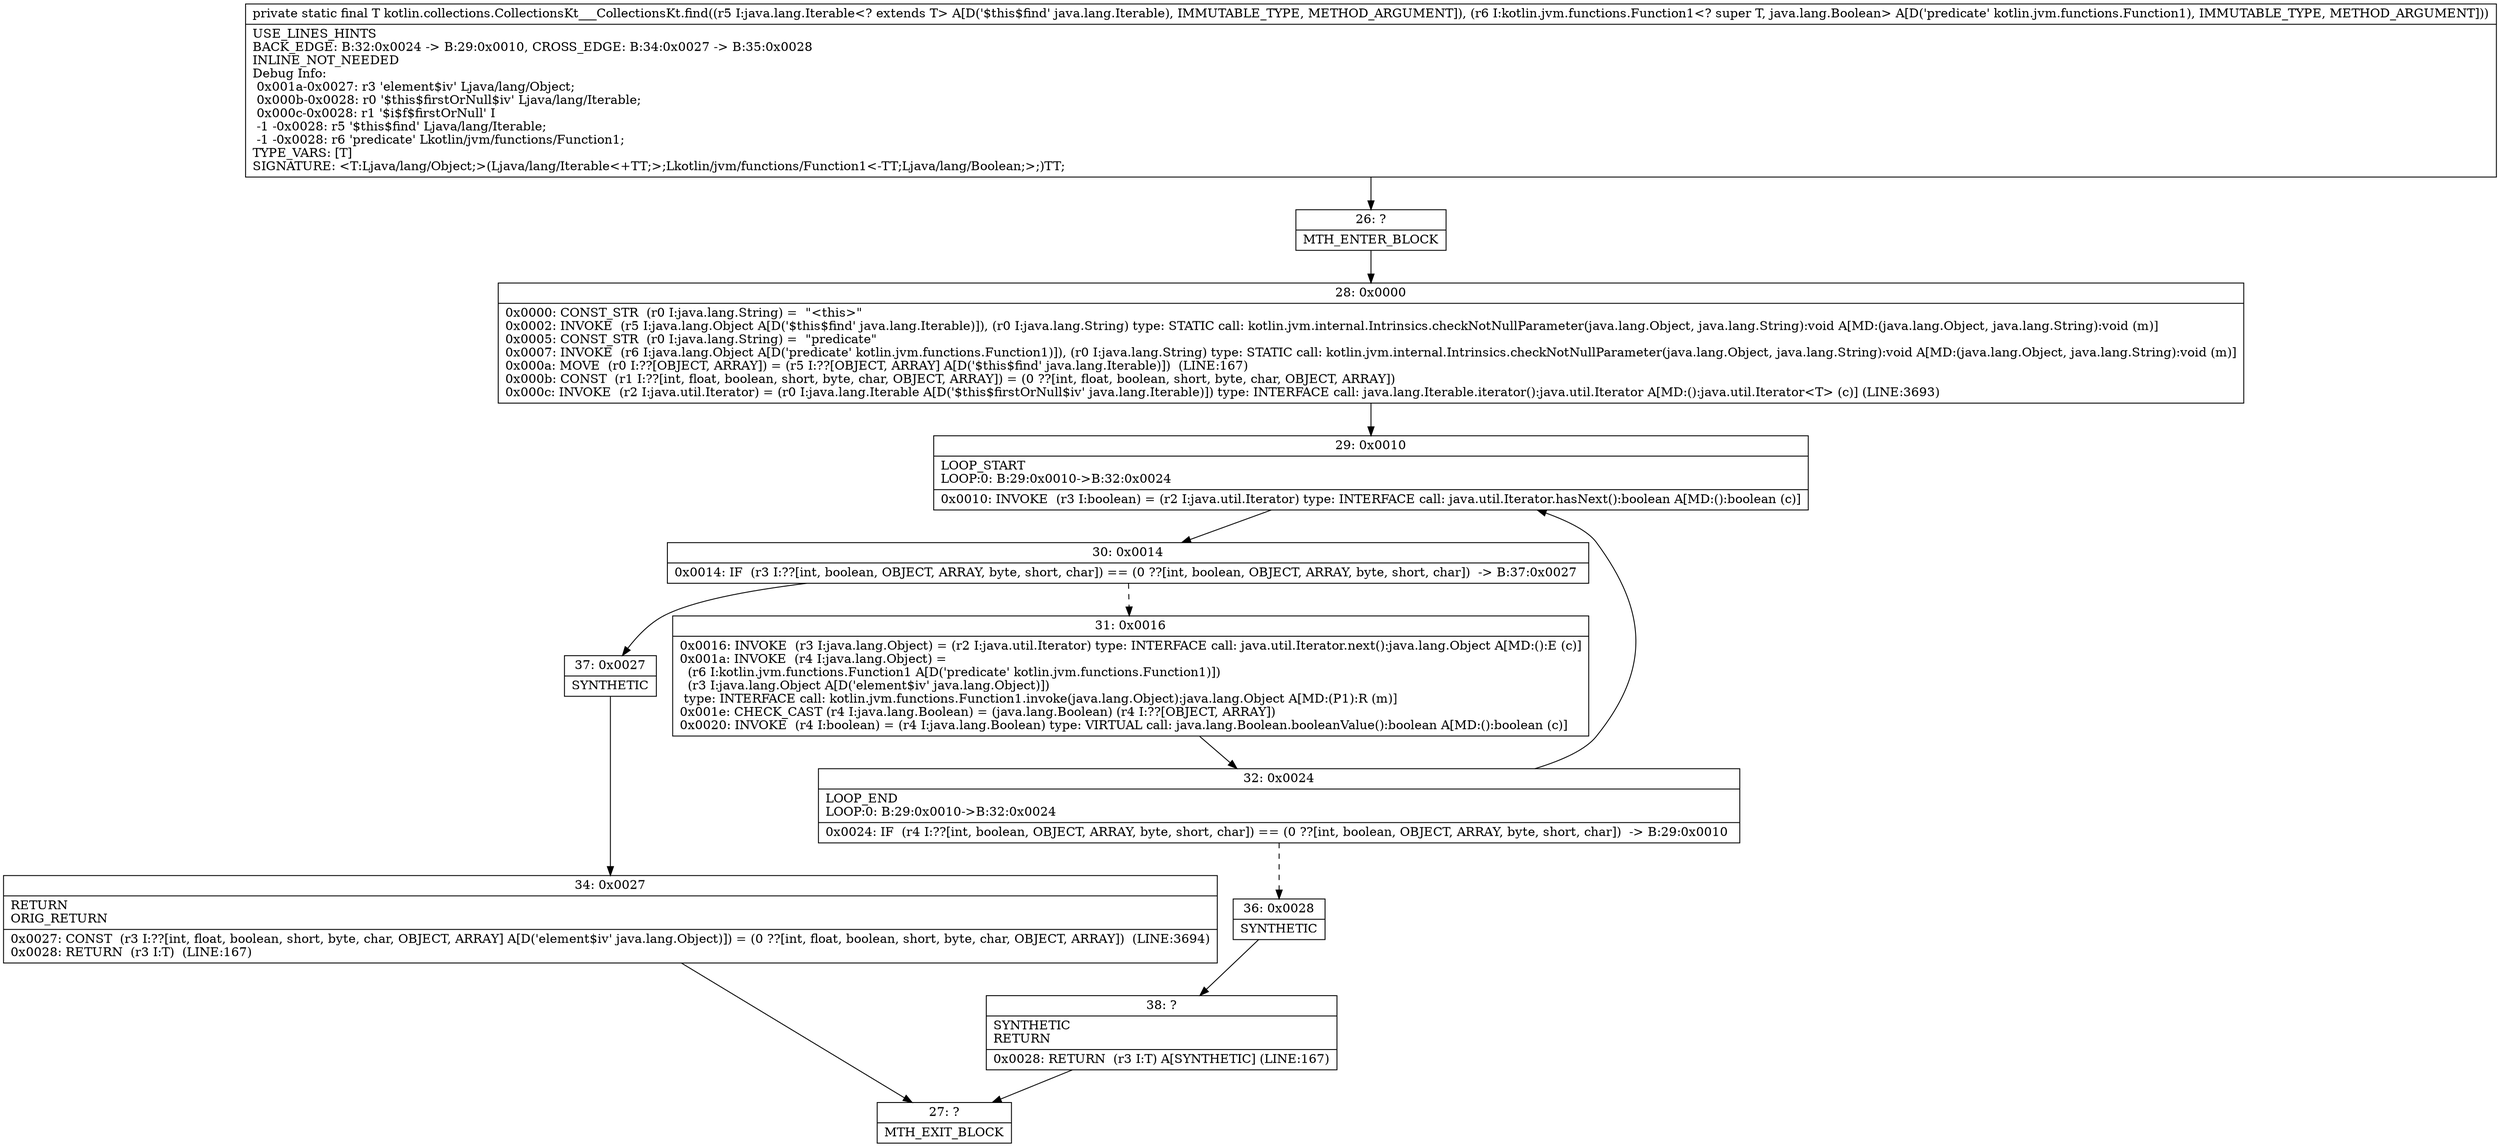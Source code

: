 digraph "CFG forkotlin.collections.CollectionsKt___CollectionsKt.find(Ljava\/lang\/Iterable;Lkotlin\/jvm\/functions\/Function1;)Ljava\/lang\/Object;" {
Node_26 [shape=record,label="{26\:\ ?|MTH_ENTER_BLOCK\l}"];
Node_28 [shape=record,label="{28\:\ 0x0000|0x0000: CONST_STR  (r0 I:java.lang.String) =  \"\<this\>\" \l0x0002: INVOKE  (r5 I:java.lang.Object A[D('$this$find' java.lang.Iterable)]), (r0 I:java.lang.String) type: STATIC call: kotlin.jvm.internal.Intrinsics.checkNotNullParameter(java.lang.Object, java.lang.String):void A[MD:(java.lang.Object, java.lang.String):void (m)]\l0x0005: CONST_STR  (r0 I:java.lang.String) =  \"predicate\" \l0x0007: INVOKE  (r6 I:java.lang.Object A[D('predicate' kotlin.jvm.functions.Function1)]), (r0 I:java.lang.String) type: STATIC call: kotlin.jvm.internal.Intrinsics.checkNotNullParameter(java.lang.Object, java.lang.String):void A[MD:(java.lang.Object, java.lang.String):void (m)]\l0x000a: MOVE  (r0 I:??[OBJECT, ARRAY]) = (r5 I:??[OBJECT, ARRAY] A[D('$this$find' java.lang.Iterable)])  (LINE:167)\l0x000b: CONST  (r1 I:??[int, float, boolean, short, byte, char, OBJECT, ARRAY]) = (0 ??[int, float, boolean, short, byte, char, OBJECT, ARRAY]) \l0x000c: INVOKE  (r2 I:java.util.Iterator) = (r0 I:java.lang.Iterable A[D('$this$firstOrNull$iv' java.lang.Iterable)]) type: INTERFACE call: java.lang.Iterable.iterator():java.util.Iterator A[MD:():java.util.Iterator\<T\> (c)] (LINE:3693)\l}"];
Node_29 [shape=record,label="{29\:\ 0x0010|LOOP_START\lLOOP:0: B:29:0x0010\-\>B:32:0x0024\l|0x0010: INVOKE  (r3 I:boolean) = (r2 I:java.util.Iterator) type: INTERFACE call: java.util.Iterator.hasNext():boolean A[MD:():boolean (c)]\l}"];
Node_30 [shape=record,label="{30\:\ 0x0014|0x0014: IF  (r3 I:??[int, boolean, OBJECT, ARRAY, byte, short, char]) == (0 ??[int, boolean, OBJECT, ARRAY, byte, short, char])  \-\> B:37:0x0027 \l}"];
Node_31 [shape=record,label="{31\:\ 0x0016|0x0016: INVOKE  (r3 I:java.lang.Object) = (r2 I:java.util.Iterator) type: INTERFACE call: java.util.Iterator.next():java.lang.Object A[MD:():E (c)]\l0x001a: INVOKE  (r4 I:java.lang.Object) = \l  (r6 I:kotlin.jvm.functions.Function1 A[D('predicate' kotlin.jvm.functions.Function1)])\l  (r3 I:java.lang.Object A[D('element$iv' java.lang.Object)])\l type: INTERFACE call: kotlin.jvm.functions.Function1.invoke(java.lang.Object):java.lang.Object A[MD:(P1):R (m)]\l0x001e: CHECK_CAST (r4 I:java.lang.Boolean) = (java.lang.Boolean) (r4 I:??[OBJECT, ARRAY]) \l0x0020: INVOKE  (r4 I:boolean) = (r4 I:java.lang.Boolean) type: VIRTUAL call: java.lang.Boolean.booleanValue():boolean A[MD:():boolean (c)]\l}"];
Node_32 [shape=record,label="{32\:\ 0x0024|LOOP_END\lLOOP:0: B:29:0x0010\-\>B:32:0x0024\l|0x0024: IF  (r4 I:??[int, boolean, OBJECT, ARRAY, byte, short, char]) == (0 ??[int, boolean, OBJECT, ARRAY, byte, short, char])  \-\> B:29:0x0010 \l}"];
Node_36 [shape=record,label="{36\:\ 0x0028|SYNTHETIC\l}"];
Node_38 [shape=record,label="{38\:\ ?|SYNTHETIC\lRETURN\l|0x0028: RETURN  (r3 I:T) A[SYNTHETIC] (LINE:167)\l}"];
Node_27 [shape=record,label="{27\:\ ?|MTH_EXIT_BLOCK\l}"];
Node_37 [shape=record,label="{37\:\ 0x0027|SYNTHETIC\l}"];
Node_34 [shape=record,label="{34\:\ 0x0027|RETURN\lORIG_RETURN\l|0x0027: CONST  (r3 I:??[int, float, boolean, short, byte, char, OBJECT, ARRAY] A[D('element$iv' java.lang.Object)]) = (0 ??[int, float, boolean, short, byte, char, OBJECT, ARRAY])  (LINE:3694)\l0x0028: RETURN  (r3 I:T)  (LINE:167)\l}"];
MethodNode[shape=record,label="{private static final T kotlin.collections.CollectionsKt___CollectionsKt.find((r5 I:java.lang.Iterable\<? extends T\> A[D('$this$find' java.lang.Iterable), IMMUTABLE_TYPE, METHOD_ARGUMENT]), (r6 I:kotlin.jvm.functions.Function1\<? super T, java.lang.Boolean\> A[D('predicate' kotlin.jvm.functions.Function1), IMMUTABLE_TYPE, METHOD_ARGUMENT]))  | USE_LINES_HINTS\lBACK_EDGE: B:32:0x0024 \-\> B:29:0x0010, CROSS_EDGE: B:34:0x0027 \-\> B:35:0x0028\lINLINE_NOT_NEEDED\lDebug Info:\l  0x001a\-0x0027: r3 'element$iv' Ljava\/lang\/Object;\l  0x000b\-0x0028: r0 '$this$firstOrNull$iv' Ljava\/lang\/Iterable;\l  0x000c\-0x0028: r1 '$i$f$firstOrNull' I\l  \-1 \-0x0028: r5 '$this$find' Ljava\/lang\/Iterable;\l  \-1 \-0x0028: r6 'predicate' Lkotlin\/jvm\/functions\/Function1;\lTYPE_VARS: [T]\lSIGNATURE: \<T:Ljava\/lang\/Object;\>(Ljava\/lang\/Iterable\<+TT;\>;Lkotlin\/jvm\/functions\/Function1\<\-TT;Ljava\/lang\/Boolean;\>;)TT;\l}"];
MethodNode -> Node_26;Node_26 -> Node_28;
Node_28 -> Node_29;
Node_29 -> Node_30;
Node_30 -> Node_31[style=dashed];
Node_30 -> Node_37;
Node_31 -> Node_32;
Node_32 -> Node_29;
Node_32 -> Node_36[style=dashed];
Node_36 -> Node_38;
Node_38 -> Node_27;
Node_37 -> Node_34;
Node_34 -> Node_27;
}

